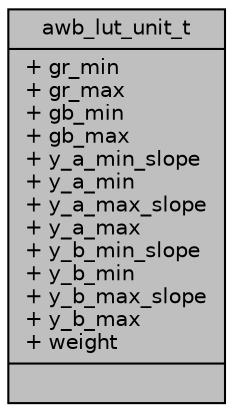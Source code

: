 digraph "awb_lut_unit_t"
{
 // INTERACTIVE_SVG=YES
 // LATEX_PDF_SIZE
  bgcolor="transparent";
  edge [fontname="Helvetica",fontsize="10",labelfontname="Helvetica",labelfontsize="10"];
  node [fontname="Helvetica",fontsize="10",shape=record];
  Node1 [label="{awb_lut_unit_t\n|+ gr_min\l+ gr_max\l+ gb_min\l+ gb_max\l+ y_a_min_slope\l+ y_a_min\l+ y_a_max_slope\l+ y_a_max\l+ y_b_min_slope\l+ y_b_min\l+ y_b_max_slope\l+ y_b_max\l+ weight\l|}",height=0.2,width=0.4,color="black", fillcolor="grey75", style="filled", fontcolor="black",tooltip=" "];
}
